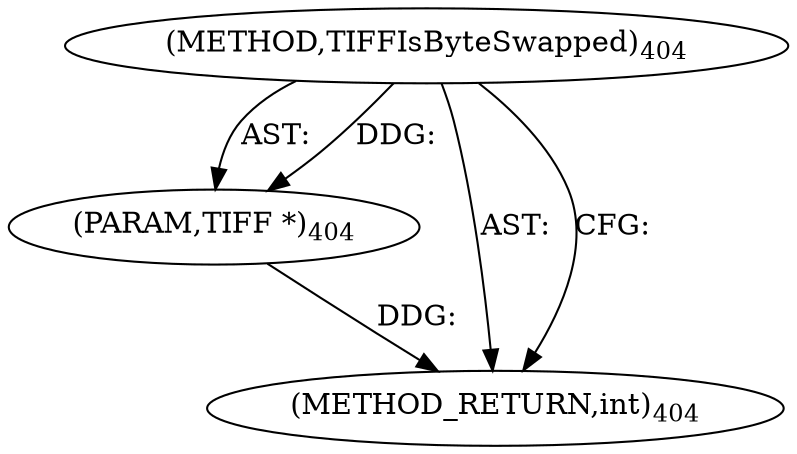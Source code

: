 digraph "TIFFIsByteSwapped" {  
"8679" [label = <(METHOD,TIFFIsByteSwapped)<SUB>404</SUB>> ]
"8680" [label = <(PARAM,TIFF *)<SUB>404</SUB>> ]
"8681" [label = <(METHOD_RETURN,int)<SUB>404</SUB>> ]
  "8679" -> "8680"  [ label = "AST: "] 
  "8679" -> "8681"  [ label = "AST: "] 
  "8679" -> "8681"  [ label = "CFG: "] 
  "8680" -> "8681"  [ label = "DDG: "] 
  "8679" -> "8680"  [ label = "DDG: "] 
}
